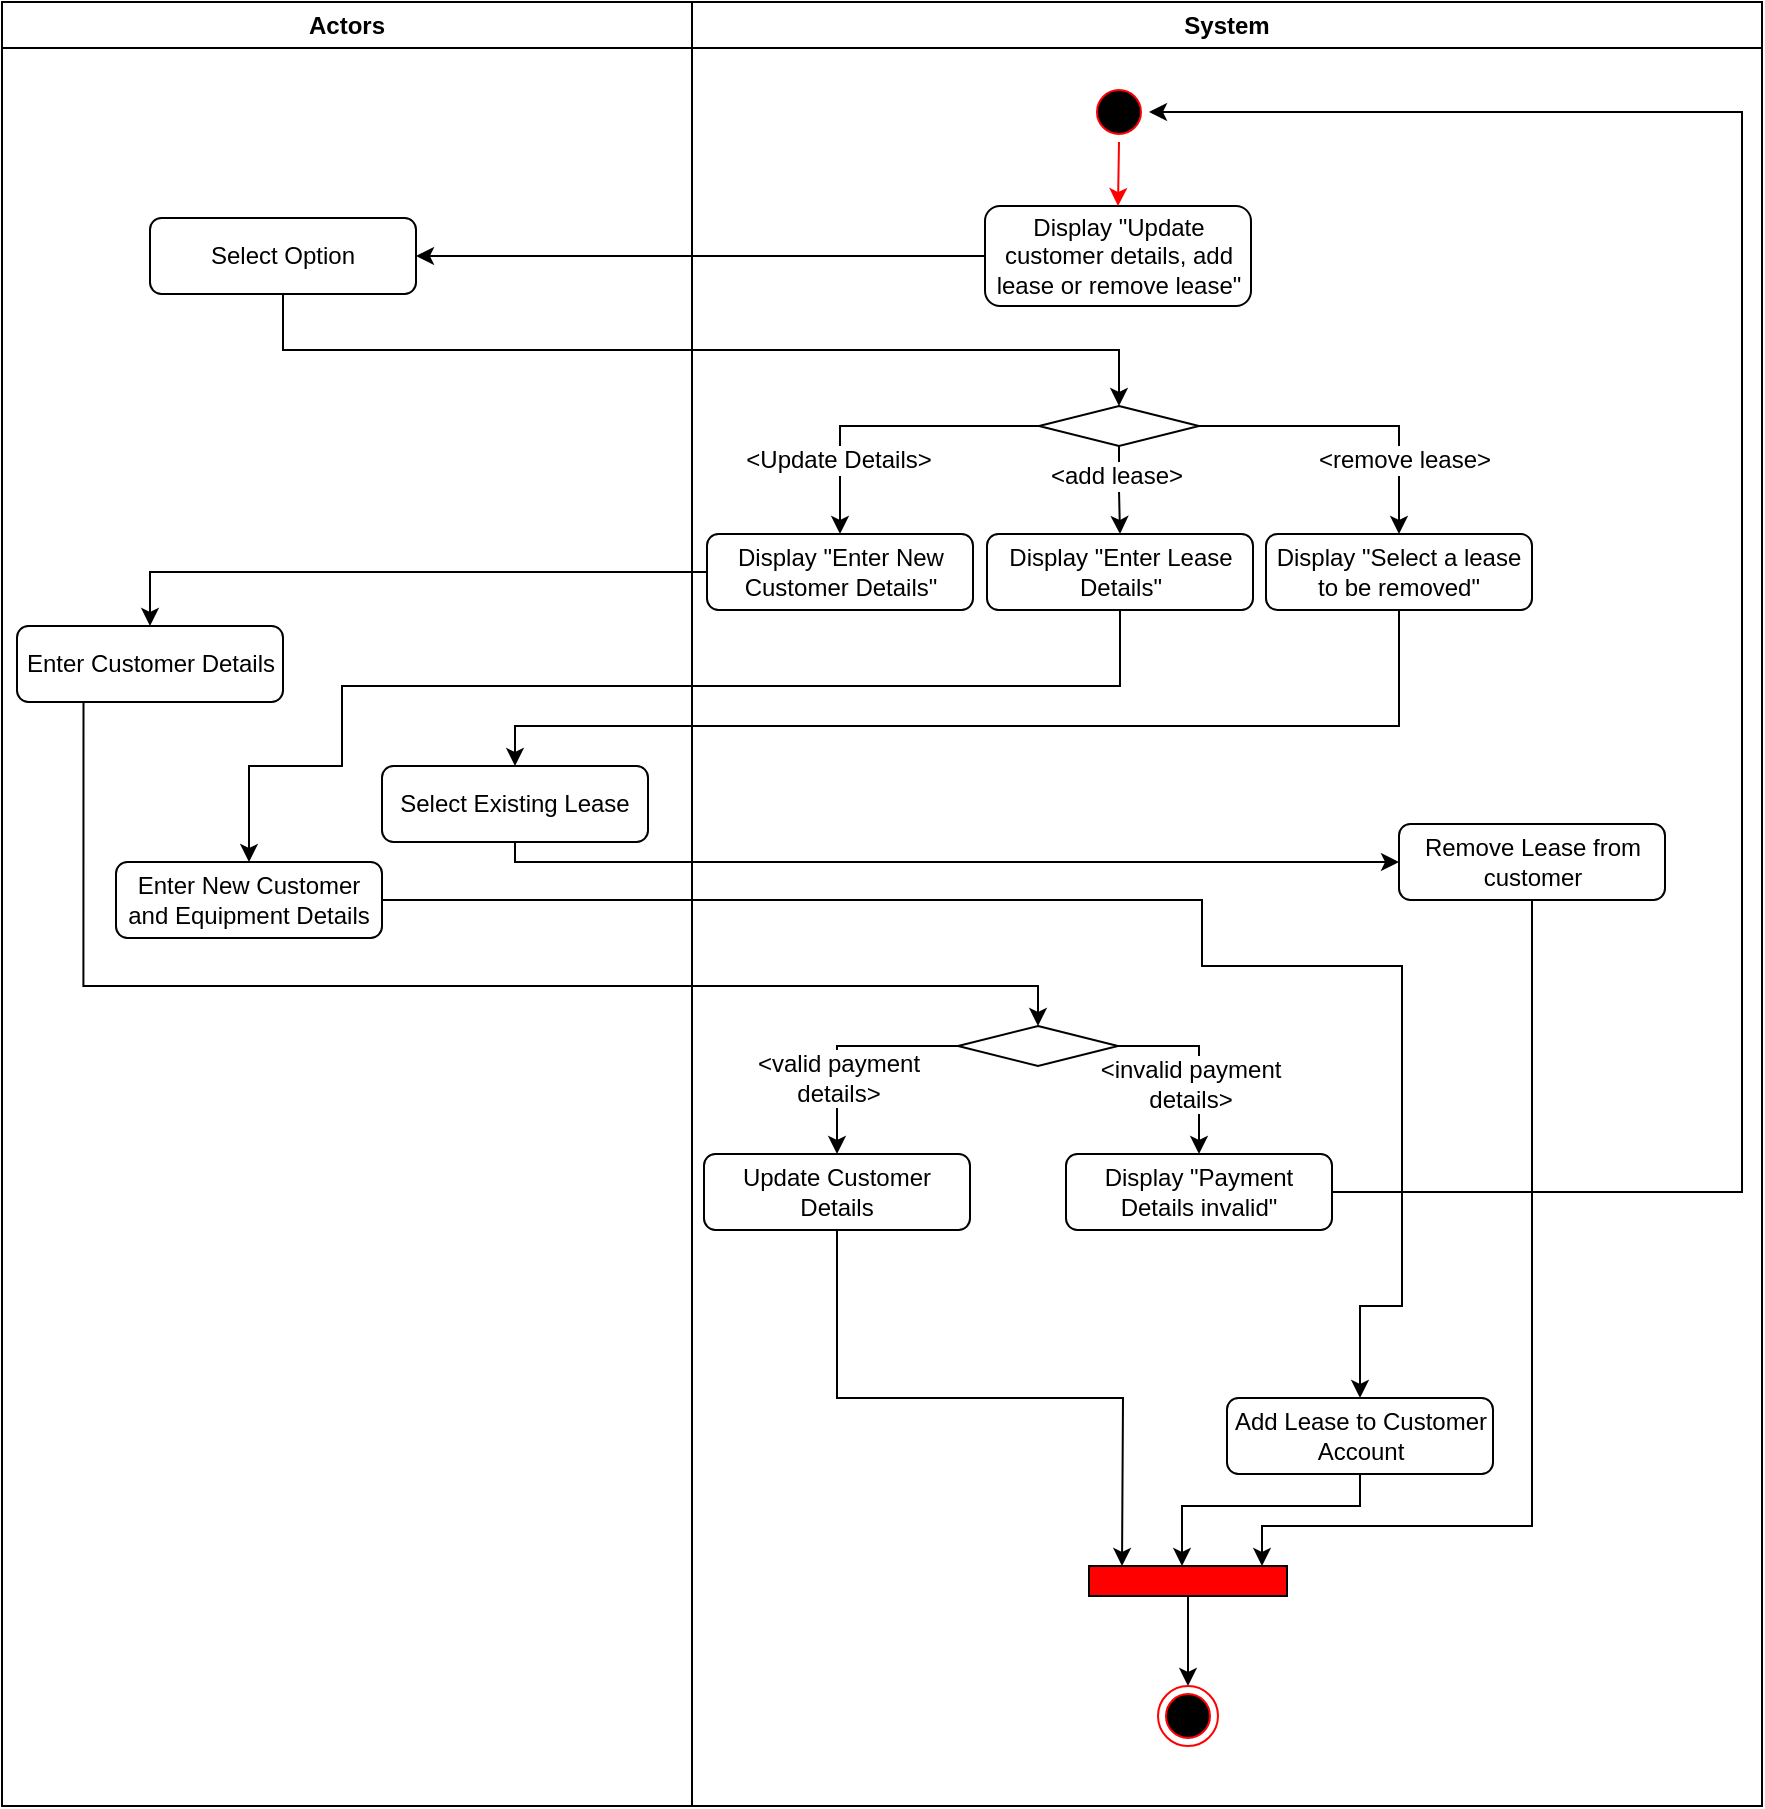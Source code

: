 <mxfile version="10.6.0" type="github"><diagram name="Page-1" id="e7e014a7-5840-1c2e-5031-d8a46d1fe8dd"><mxGraphModel dx="1025" dy="829" grid="1" gridSize="10" guides="1" tooltips="1" connect="1" arrows="1" fold="1" page="1" pageScale="1" pageWidth="1169" pageHeight="826" background="#ffffff" math="0" shadow="0"><root><mxCell id="0"/><mxCell id="1" parent="0"/><mxCell id="2" value="Actors" style="swimlane;whiteSpace=wrap" parent="1" vertex="1"><mxGeometry x="100" y="128" width="345" height="902" as="geometry"/></mxCell><mxCell id="MzhapXHx1wTA-C4KGiRl-44" value="Select Option" style="rounded=1;whiteSpace=wrap;html=1;" vertex="1" parent="2"><mxGeometry x="74" y="108" width="133" height="38" as="geometry"/></mxCell><mxCell id="MzhapXHx1wTA-C4KGiRl-60" value="Enter Customer Details" style="rounded=1;whiteSpace=wrap;html=1;" vertex="1" parent="2"><mxGeometry x="7.5" y="312" width="133" height="38" as="geometry"/></mxCell><mxCell id="MzhapXHx1wTA-C4KGiRl-61" value="Select Existing Lease" style="rounded=1;whiteSpace=wrap;html=1;" vertex="1" parent="2"><mxGeometry x="190" y="382" width="133" height="38" as="geometry"/></mxCell><mxCell id="MzhapXHx1wTA-C4KGiRl-70" value="Enter New Customer and Equipment Details" style="rounded=1;whiteSpace=wrap;html=1;" vertex="1" parent="2"><mxGeometry x="57" y="430" width="133" height="38" as="geometry"/></mxCell><mxCell id="3" value="System" style="swimlane;whiteSpace=wrap" parent="1" vertex="1"><mxGeometry x="445" y="128" width="535" height="902" as="geometry"/></mxCell><mxCell id="13" value="" style="ellipse;shape=startState;fillColor=#000000;strokeColor=#ff0000;" parent="3" vertex="1"><mxGeometry x="198.5" y="40" width="30" height="30" as="geometry"/></mxCell><mxCell id="MzhapXHx1wTA-C4KGiRl-51" style="edgeStyle=orthogonalEdgeStyle;rounded=0;orthogonalLoop=1;jettySize=auto;html=1;exitX=0;exitY=0.5;exitDx=0;exitDy=0;strokeColor=#000000;" edge="1" parent="3" source="MzhapXHx1wTA-C4KGiRl-46" target="MzhapXHx1wTA-C4KGiRl-48"><mxGeometry relative="1" as="geometry"/></mxCell><mxCell id="MzhapXHx1wTA-C4KGiRl-54" value="&amp;lt;Update Details&amp;gt;" style="text;html=1;resizable=0;points=[];align=center;verticalAlign=middle;labelBackgroundColor=#ffffff;" vertex="1" connectable="0" parent="MzhapXHx1wTA-C4KGiRl-51"><mxGeometry x="0.299" y="17" relative="1" as="geometry"><mxPoint x="-18" y="17" as="offset"/></mxGeometry></mxCell><mxCell id="MzhapXHx1wTA-C4KGiRl-52" style="edgeStyle=orthogonalEdgeStyle;rounded=0;orthogonalLoop=1;jettySize=auto;html=1;exitX=0.5;exitY=1;exitDx=0;exitDy=0;entryX=0.5;entryY=0;entryDx=0;entryDy=0;strokeColor=#000000;" edge="1" parent="3" source="MzhapXHx1wTA-C4KGiRl-46" target="MzhapXHx1wTA-C4KGiRl-49"><mxGeometry relative="1" as="geometry"/></mxCell><mxCell id="MzhapXHx1wTA-C4KGiRl-56" value="&amp;lt;add lease&amp;gt;" style="text;html=1;resizable=0;points=[];align=center;verticalAlign=middle;labelBackgroundColor=#ffffff;" vertex="1" connectable="0" parent="MzhapXHx1wTA-C4KGiRl-52"><mxGeometry x="-0.317" y="-2" relative="1" as="geometry"><mxPoint as="offset"/></mxGeometry></mxCell><mxCell id="MzhapXHx1wTA-C4KGiRl-53" style="edgeStyle=orthogonalEdgeStyle;rounded=0;orthogonalLoop=1;jettySize=auto;html=1;exitX=1;exitY=0.5;exitDx=0;exitDy=0;strokeColor=#000000;" edge="1" parent="3" source="MzhapXHx1wTA-C4KGiRl-46" target="MzhapXHx1wTA-C4KGiRl-50"><mxGeometry relative="1" as="geometry"/></mxCell><mxCell id="MzhapXHx1wTA-C4KGiRl-57" value="&amp;lt;remove lease&amp;gt;" style="text;html=1;resizable=0;points=[];align=center;verticalAlign=middle;labelBackgroundColor=#ffffff;" vertex="1" connectable="0" parent="MzhapXHx1wTA-C4KGiRl-53"><mxGeometry x="0.299" y="-17" relative="1" as="geometry"><mxPoint x="19" y="17" as="offset"/></mxGeometry></mxCell><mxCell id="MzhapXHx1wTA-C4KGiRl-46" value="" style="rhombus;whiteSpace=wrap;html=1;" vertex="1" parent="3"><mxGeometry x="173.5" y="202" width="80" height="20" as="geometry"/></mxCell><mxCell id="MzhapXHx1wTA-C4KGiRl-48" value="Display &quot;Enter New Customer Details&quot;" style="rounded=1;whiteSpace=wrap;html=1;" vertex="1" parent="3"><mxGeometry x="7.5" y="266" width="133" height="38" as="geometry"/></mxCell><mxCell id="MzhapXHx1wTA-C4KGiRl-49" value="Display &quot;Enter Lease Details&quot;" style="rounded=1;whiteSpace=wrap;html=1;" vertex="1" parent="3"><mxGeometry x="147.5" y="266" width="133" height="38" as="geometry"/></mxCell><mxCell id="MzhapXHx1wTA-C4KGiRl-50" value="Display &quot;Select a lease to be removed&quot;" style="rounded=1;whiteSpace=wrap;html=1;" vertex="1" parent="3"><mxGeometry x="287" y="266" width="133" height="38" as="geometry"/></mxCell><mxCell id="MzhapXHx1wTA-C4KGiRl-72" value="Remove Lease from customer" style="rounded=1;whiteSpace=wrap;html=1;" vertex="1" parent="3"><mxGeometry x="353.5" y="411" width="133" height="38" as="geometry"/></mxCell><mxCell id="MzhapXHx1wTA-C4KGiRl-81" style="edgeStyle=orthogonalEdgeStyle;rounded=0;orthogonalLoop=1;jettySize=auto;html=1;exitX=0;exitY=0.5;exitDx=0;exitDy=0;entryX=0.5;entryY=0;entryDx=0;entryDy=0;startArrow=none;startFill=0;endArrow=classic;endFill=1;strokeColor=#000000;" edge="1" parent="3" source="MzhapXHx1wTA-C4KGiRl-76" target="MzhapXHx1wTA-C4KGiRl-79"><mxGeometry relative="1" as="geometry"/></mxCell><mxCell id="MzhapXHx1wTA-C4KGiRl-83" value="&amp;lt;valid payment &lt;br&gt;details&amp;gt;" style="text;html=1;resizable=0;points=[];align=center;verticalAlign=middle;labelBackgroundColor=#ffffff;" vertex="1" connectable="0" parent="MzhapXHx1wTA-C4KGiRl-81"><mxGeometry x="0.2" y="8" relative="1" as="geometry"><mxPoint x="-8" y="8" as="offset"/></mxGeometry></mxCell><mxCell id="MzhapXHx1wTA-C4KGiRl-82" style="edgeStyle=orthogonalEdgeStyle;rounded=0;orthogonalLoop=1;jettySize=auto;html=1;exitX=1;exitY=0.5;exitDx=0;exitDy=0;entryX=0.5;entryY=0;entryDx=0;entryDy=0;startArrow=none;startFill=0;endArrow=classic;endFill=1;strokeColor=#000000;" edge="1" parent="3" source="MzhapXHx1wTA-C4KGiRl-76" target="MzhapXHx1wTA-C4KGiRl-80"><mxGeometry relative="1" as="geometry"/></mxCell><mxCell id="MzhapXHx1wTA-C4KGiRl-84" value="&amp;lt;invalid payment&lt;br&gt;details&amp;gt;&lt;br&gt;" style="text;html=1;resizable=0;points=[];align=center;verticalAlign=middle;labelBackgroundColor=#ffffff;" vertex="1" connectable="0" parent="MzhapXHx1wTA-C4KGiRl-82"><mxGeometry x="-0.037" y="-6" relative="1" as="geometry"><mxPoint x="1.5" y="14" as="offset"/></mxGeometry></mxCell><mxCell id="MzhapXHx1wTA-C4KGiRl-76" value="" style="rhombus;whiteSpace=wrap;html=1;" vertex="1" parent="3"><mxGeometry x="133" y="512" width="80" height="20" as="geometry"/></mxCell><mxCell id="MzhapXHx1wTA-C4KGiRl-79" value="Update Customer Details" style="rounded=1;whiteSpace=wrap;html=1;" vertex="1" parent="3"><mxGeometry x="6" y="576" width="133" height="38" as="geometry"/></mxCell><mxCell id="MzhapXHx1wTA-C4KGiRl-80" value="Display &quot;Payment Details invalid&quot;" style="rounded=1;whiteSpace=wrap;html=1;" vertex="1" parent="3"><mxGeometry x="187" y="576" width="133" height="38" as="geometry"/></mxCell><mxCell id="MzhapXHx1wTA-C4KGiRl-85" style="edgeStyle=orthogonalEdgeStyle;rounded=0;orthogonalLoop=1;jettySize=auto;html=1;exitX=1;exitY=0.5;exitDx=0;exitDy=0;startArrow=none;startFill=0;endArrow=classic;endFill=1;strokeColor=#000000;entryX=1;entryY=0.5;entryDx=0;entryDy=0;" edge="1" parent="3" source="MzhapXHx1wTA-C4KGiRl-80" target="13"><mxGeometry relative="1" as="geometry"><mxPoint x="455" y="172" as="targetPoint"/><Array as="points"><mxPoint x="525" y="595"/><mxPoint x="525" y="55"/></Array></mxGeometry></mxCell><mxCell id="MzhapXHx1wTA-C4KGiRl-88" value="Add Lease to Customer Account" style="rounded=1;whiteSpace=wrap;html=1;" vertex="1" parent="3"><mxGeometry x="267.5" y="698" width="133" height="38" as="geometry"/></mxCell><mxCell id="MzhapXHx1wTA-C4KGiRl-92" value="" style="html=1;points=[];perimeter=orthogonalPerimeter;fillColor=#FF0000;" vertex="1" parent="3"><mxGeometry x="198.5" y="782" width="99" height="15" as="geometry"/></mxCell><mxCell id="MzhapXHx1wTA-C4KGiRl-94" style="edgeStyle=orthogonalEdgeStyle;rounded=0;orthogonalLoop=1;jettySize=auto;html=1;exitX=0.5;exitY=0;exitDx=0;exitDy=0;startArrow=classic;startFill=1;endArrow=none;endFill=0;strokeColor=#000000;" edge="1" parent="3" source="MzhapXHx1wTA-C4KGiRl-93" target="MzhapXHx1wTA-C4KGiRl-92"><mxGeometry relative="1" as="geometry"/></mxCell><mxCell id="MzhapXHx1wTA-C4KGiRl-93" value="" style="ellipse;html=1;shape=endState;fillColor=#000000;strokeColor=#ff0000;" vertex="1" parent="3"><mxGeometry x="233" y="842" width="30" height="30" as="geometry"/></mxCell><mxCell id="MzhapXHx1wTA-C4KGiRl-45" style="edgeStyle=orthogonalEdgeStyle;rounded=0;orthogonalLoop=1;jettySize=auto;html=1;exitX=0;exitY=0.5;exitDx=0;exitDy=0;entryX=1;entryY=0.5;entryDx=0;entryDy=0;strokeColor=#000000;" edge="1" parent="1" source="MzhapXHx1wTA-C4KGiRl-41" target="MzhapXHx1wTA-C4KGiRl-44"><mxGeometry relative="1" as="geometry"/></mxCell><mxCell id="MzhapXHx1wTA-C4KGiRl-41" value="Display &quot;Update customer details, add lease or remove lease&quot;" style="rounded=1;whiteSpace=wrap;html=1;" vertex="1" parent="1"><mxGeometry x="591.5" y="230" width="133" height="50" as="geometry"/></mxCell><mxCell id="MzhapXHx1wTA-C4KGiRl-42" style="edgeStyle=orthogonalEdgeStyle;rounded=0;orthogonalLoop=1;jettySize=auto;html=1;exitX=0.5;exitY=1;exitDx=0;exitDy=0;entryX=0.5;entryY=0;entryDx=0;entryDy=0;strokeColor=#FF0000;" edge="1" parent="1" source="13" target="MzhapXHx1wTA-C4KGiRl-41"><mxGeometry relative="1" as="geometry"/></mxCell><mxCell id="MzhapXHx1wTA-C4KGiRl-47" style="edgeStyle=orthogonalEdgeStyle;rounded=0;orthogonalLoop=1;jettySize=auto;html=1;exitX=0.5;exitY=1;exitDx=0;exitDy=0;entryX=0.5;entryY=0;entryDx=0;entryDy=0;strokeColor=#000000;" edge="1" parent="1" source="MzhapXHx1wTA-C4KGiRl-44" target="MzhapXHx1wTA-C4KGiRl-46"><mxGeometry relative="1" as="geometry"/></mxCell><mxCell id="MzhapXHx1wTA-C4KGiRl-66" style="edgeStyle=orthogonalEdgeStyle;rounded=0;orthogonalLoop=1;jettySize=auto;html=1;exitX=0;exitY=0.5;exitDx=0;exitDy=0;entryX=0.5;entryY=0;entryDx=0;entryDy=0;strokeColor=#000000;" edge="1" parent="1" source="MzhapXHx1wTA-C4KGiRl-48" target="MzhapXHx1wTA-C4KGiRl-60"><mxGeometry relative="1" as="geometry"><mxPoint x="128" y="451" as="targetPoint"/></mxGeometry></mxCell><mxCell id="MzhapXHx1wTA-C4KGiRl-73" style="edgeStyle=orthogonalEdgeStyle;rounded=0;orthogonalLoop=1;jettySize=auto;html=1;exitX=0.25;exitY=1;exitDx=0;exitDy=0;startArrow=none;startFill=0;endArrow=classic;endFill=1;strokeColor=#000000;entryX=0.5;entryY=0;entryDx=0;entryDy=0;" edge="1" parent="1" source="MzhapXHx1wTA-C4KGiRl-60" target="MzhapXHx1wTA-C4KGiRl-76"><mxGeometry relative="1" as="geometry"><mxPoint x="567" y="640" as="targetPoint"/><Array as="points"><mxPoint x="141" y="620"/><mxPoint x="618" y="620"/></Array></mxGeometry></mxCell><mxCell id="MzhapXHx1wTA-C4KGiRl-74" style="edgeStyle=orthogonalEdgeStyle;rounded=0;orthogonalLoop=1;jettySize=auto;html=1;exitX=0.5;exitY=1;exitDx=0;exitDy=0;entryX=0.5;entryY=0;entryDx=0;entryDy=0;startArrow=none;startFill=0;endArrow=classic;endFill=1;strokeColor=#000000;" edge="1" parent="1" source="MzhapXHx1wTA-C4KGiRl-49" target="MzhapXHx1wTA-C4KGiRl-70"><mxGeometry relative="1" as="geometry"><Array as="points"><mxPoint x="659" y="470"/><mxPoint x="270" y="470"/><mxPoint x="270" y="510"/><mxPoint x="224" y="510"/></Array></mxGeometry></mxCell><mxCell id="MzhapXHx1wTA-C4KGiRl-86" style="edgeStyle=orthogonalEdgeStyle;rounded=0;orthogonalLoop=1;jettySize=auto;html=1;exitX=0.5;exitY=1;exitDx=0;exitDy=0;entryX=0;entryY=0.5;entryDx=0;entryDy=0;startArrow=none;startFill=0;endArrow=classic;endFill=1;strokeColor=#000000;" edge="1" parent="1" source="MzhapXHx1wTA-C4KGiRl-61" target="MzhapXHx1wTA-C4KGiRl-72"><mxGeometry relative="1" as="geometry"><Array as="points"><mxPoint x="357" y="558"/></Array></mxGeometry></mxCell><mxCell id="MzhapXHx1wTA-C4KGiRl-87" style="edgeStyle=orthogonalEdgeStyle;rounded=0;orthogonalLoop=1;jettySize=auto;html=1;exitX=1;exitY=0.5;exitDx=0;exitDy=0;startArrow=none;startFill=0;endArrow=classic;endFill=1;strokeColor=#000000;entryX=0.5;entryY=0;entryDx=0;entryDy=0;" edge="1" parent="1" source="MzhapXHx1wTA-C4KGiRl-70" target="MzhapXHx1wTA-C4KGiRl-88"><mxGeometry relative="1" as="geometry"><mxPoint x="910" y="810" as="targetPoint"/><Array as="points"><mxPoint x="700" y="577"/><mxPoint x="700" y="610"/><mxPoint x="800" y="610"/><mxPoint x="800" y="780"/><mxPoint x="779" y="780"/></Array></mxGeometry></mxCell><mxCell id="MzhapXHx1wTA-C4KGiRl-89" style="edgeStyle=orthogonalEdgeStyle;rounded=0;orthogonalLoop=1;jettySize=auto;html=1;exitX=0.5;exitY=1;exitDx=0;exitDy=0;startArrow=none;startFill=0;endArrow=classic;endFill=1;strokeColor=#000000;" edge="1" parent="1" source="MzhapXHx1wTA-C4KGiRl-72"><mxGeometry relative="1" as="geometry"><mxPoint x="730" y="910" as="targetPoint"/><Array as="points"><mxPoint x="865" y="890"/><mxPoint x="730" y="890"/></Array></mxGeometry></mxCell><mxCell id="MzhapXHx1wTA-C4KGiRl-90" style="edgeStyle=orthogonalEdgeStyle;rounded=0;orthogonalLoop=1;jettySize=auto;html=1;exitX=0.5;exitY=1;exitDx=0;exitDy=0;startArrow=none;startFill=0;endArrow=classic;endFill=1;strokeColor=#000000;" edge="1" parent="1" source="MzhapXHx1wTA-C4KGiRl-79"><mxGeometry relative="1" as="geometry"><mxPoint x="660" y="910" as="targetPoint"/></mxGeometry></mxCell><mxCell id="MzhapXHx1wTA-C4KGiRl-91" style="edgeStyle=orthogonalEdgeStyle;rounded=0;orthogonalLoop=1;jettySize=auto;html=1;exitX=0.5;exitY=1;exitDx=0;exitDy=0;startArrow=none;startFill=0;endArrow=classic;endFill=1;strokeColor=#000000;" edge="1" parent="1" source="MzhapXHx1wTA-C4KGiRl-88"><mxGeometry relative="1" as="geometry"><mxPoint x="690" y="910" as="targetPoint"/><Array as="points"><mxPoint x="779" y="880"/><mxPoint x="690" y="880"/></Array></mxGeometry></mxCell><mxCell id="MzhapXHx1wTA-C4KGiRl-95" style="edgeStyle=orthogonalEdgeStyle;rounded=0;orthogonalLoop=1;jettySize=auto;html=1;exitX=0.5;exitY=1;exitDx=0;exitDy=0;entryX=0.5;entryY=0;entryDx=0;entryDy=0;startArrow=none;startFill=0;endArrow=classic;endFill=1;strokeColor=#000000;" edge="1" parent="1" source="MzhapXHx1wTA-C4KGiRl-50" target="MzhapXHx1wTA-C4KGiRl-61"><mxGeometry relative="1" as="geometry"><Array as="points"><mxPoint x="799" y="490"/><mxPoint x="356" y="490"/></Array></mxGeometry></mxCell></root></mxGraphModel></diagram></mxfile>
